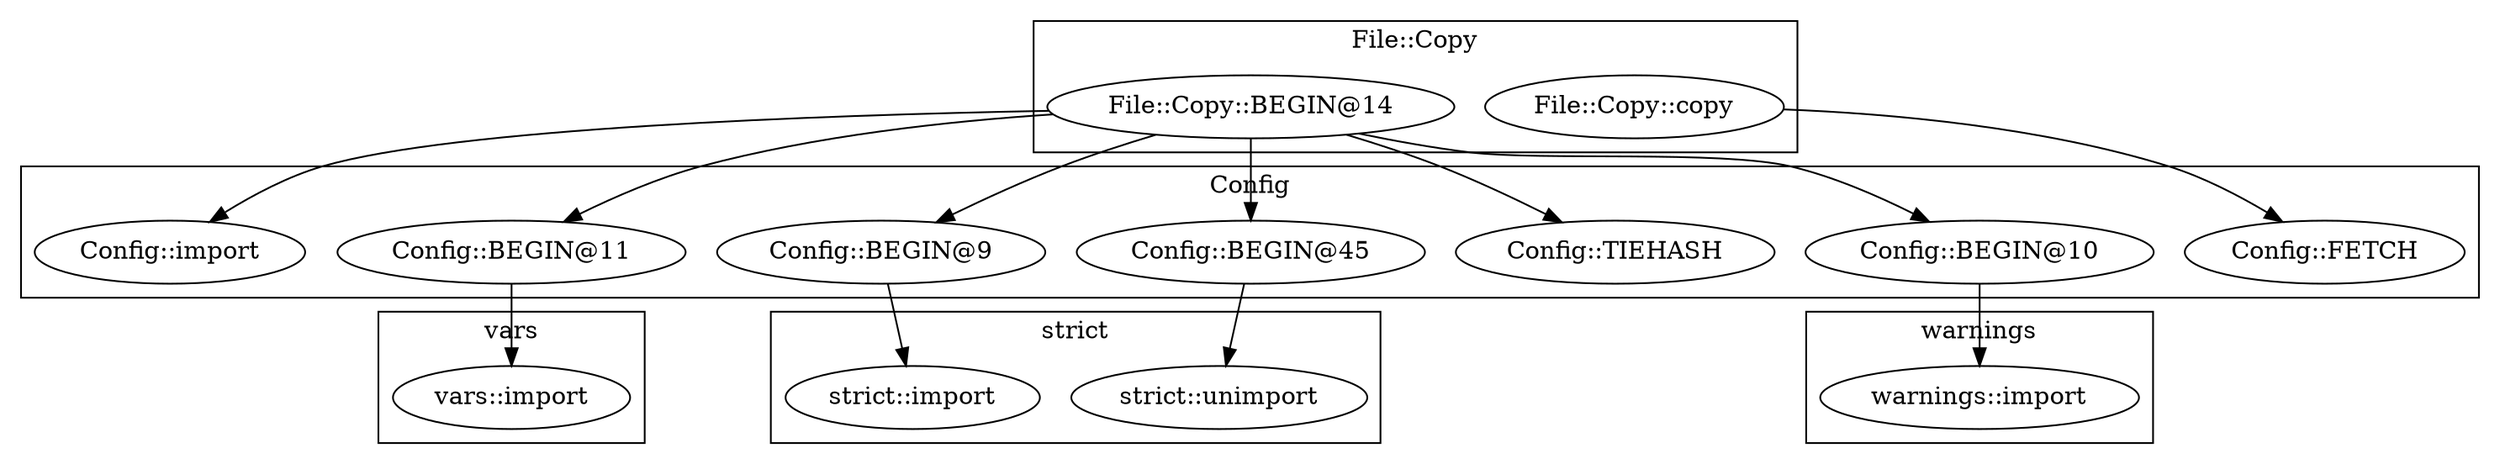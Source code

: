 digraph {
graph [overlap=false]
subgraph cluster_File_Copy {
	label="File::Copy";
	"File::Copy::copy";
	"File::Copy::BEGIN@14";
}
subgraph cluster_warnings {
	label="warnings";
	"warnings::import";
}
subgraph cluster_vars {
	label="vars";
	"vars::import";
}
subgraph cluster_Config {
	label="Config";
	"Config::BEGIN@11";
	"Config::TIEHASH";
	"Config::BEGIN@45";
	"Config::BEGIN@10";
	"Config::BEGIN@9";
	"Config::import";
	"Config::FETCH";
}
subgraph cluster_strict {
	label="strict";
	"strict::import";
	"strict::unimport";
}
"File::Copy::BEGIN@14" -> "Config::BEGIN@45";
"File::Copy::BEGIN@14" -> "Config::TIEHASH";
"File::Copy::BEGIN@14" -> "Config::import";
"File::Copy::BEGIN@14" -> "Config::BEGIN@10";
"File::Copy::BEGIN@14" -> "Config::BEGIN@9";
"Config::BEGIN@11" -> "vars::import";
"Config::BEGIN@45" -> "strict::unimport";
"File::Copy::copy" -> "Config::FETCH";
"Config::BEGIN@10" -> "warnings::import";
"File::Copy::BEGIN@14" -> "Config::BEGIN@11";
"Config::BEGIN@9" -> "strict::import";
}

